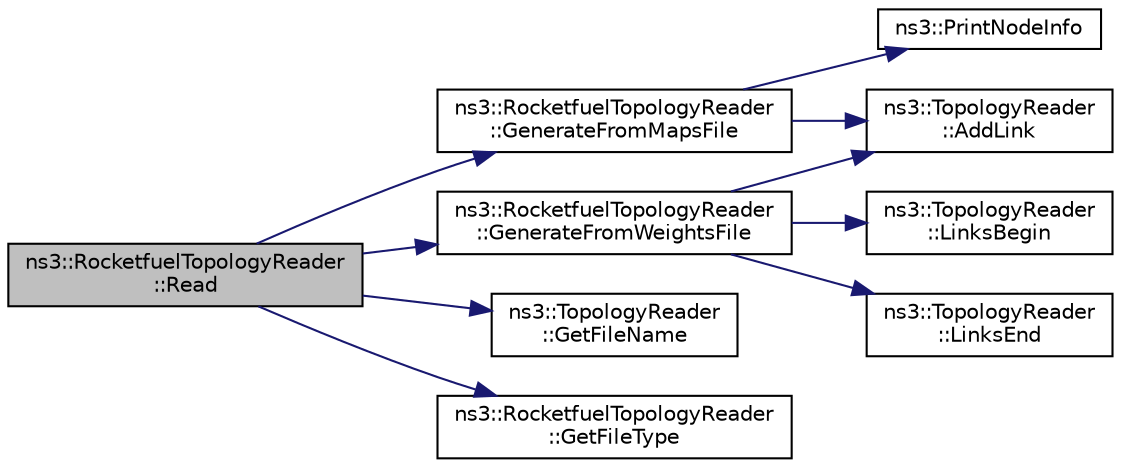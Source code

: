 digraph "ns3::RocketfuelTopologyReader::Read"
{
 // LATEX_PDF_SIZE
  edge [fontname="Helvetica",fontsize="10",labelfontname="Helvetica",labelfontsize="10"];
  node [fontname="Helvetica",fontsize="10",shape=record];
  rankdir="LR";
  Node1 [label="ns3::RocketfuelTopologyReader\l::Read",height=0.2,width=0.4,color="black", fillcolor="grey75", style="filled", fontcolor="black",tooltip="Main topology reading function."];
  Node1 -> Node2 [color="midnightblue",fontsize="10",style="solid",fontname="Helvetica"];
  Node2 [label="ns3::RocketfuelTopologyReader\l::GenerateFromMapsFile",height=0.2,width=0.4,color="black", fillcolor="white", style="filled",URL="$classns3_1_1_rocketfuel_topology_reader.html#a96d37656f4461d609b23787180427fe0",tooltip="Topology read function from a file containing the nodes map."];
  Node2 -> Node3 [color="midnightblue",fontsize="10",style="solid",fontname="Helvetica"];
  Node3 [label="ns3::TopologyReader\l::AddLink",height=0.2,width=0.4,color="black", fillcolor="white", style="filled",URL="$classns3_1_1_topology_reader.html#a0ecbd003f3e4c0c142720b20b8cfcbeb",tooltip="Adds a link to the topology."];
  Node2 -> Node4 [color="midnightblue",fontsize="10",style="solid",fontname="Helvetica"];
  Node4 [label="ns3::PrintNodeInfo",height=0.2,width=0.4,color="black", fillcolor="white", style="filled",URL="$namespacens3.html#a6751b8bdf2791ff6f387d4f0447ff9f3",tooltip="Print node info."];
  Node1 -> Node5 [color="midnightblue",fontsize="10",style="solid",fontname="Helvetica"];
  Node5 [label="ns3::RocketfuelTopologyReader\l::GenerateFromWeightsFile",height=0.2,width=0.4,color="black", fillcolor="white", style="filled",URL="$classns3_1_1_rocketfuel_topology_reader.html#a44bf6bb1a27f15e05207af0af78a5588",tooltip="Topology read function from a file containing the nodes weights."];
  Node5 -> Node3 [color="midnightblue",fontsize="10",style="solid",fontname="Helvetica"];
  Node5 -> Node6 [color="midnightblue",fontsize="10",style="solid",fontname="Helvetica"];
  Node6 [label="ns3::TopologyReader\l::LinksBegin",height=0.2,width=0.4,color="black", fillcolor="white", style="filled",URL="$classns3_1_1_topology_reader.html#a05210ec6684552c945e69485db75d857",tooltip="Returns an iterator to the the first link in this block."];
  Node5 -> Node7 [color="midnightblue",fontsize="10",style="solid",fontname="Helvetica"];
  Node7 [label="ns3::TopologyReader\l::LinksEnd",height=0.2,width=0.4,color="black", fillcolor="white", style="filled",URL="$classns3_1_1_topology_reader.html#a2bcdbcf840e18d7cb7d10c6174a10a53",tooltip="Returns an iterator to the the last link in this block."];
  Node1 -> Node8 [color="midnightblue",fontsize="10",style="solid",fontname="Helvetica"];
  Node8 [label="ns3::TopologyReader\l::GetFileName",height=0.2,width=0.4,color="black", fillcolor="white", style="filled",URL="$classns3_1_1_topology_reader.html#a3d9f8b0c69c111f9cd68549d29d77987",tooltip="Returns the input file name."];
  Node1 -> Node9 [color="midnightblue",fontsize="10",style="solid",fontname="Helvetica"];
  Node9 [label="ns3::RocketfuelTopologyReader\l::GetFileType",height=0.2,width=0.4,color="black", fillcolor="white", style="filled",URL="$classns3_1_1_rocketfuel_topology_reader.html#aa78bf28375ac7abe01358f1ad4026a6d",tooltip="Classifies the file type according to its content."];
}
